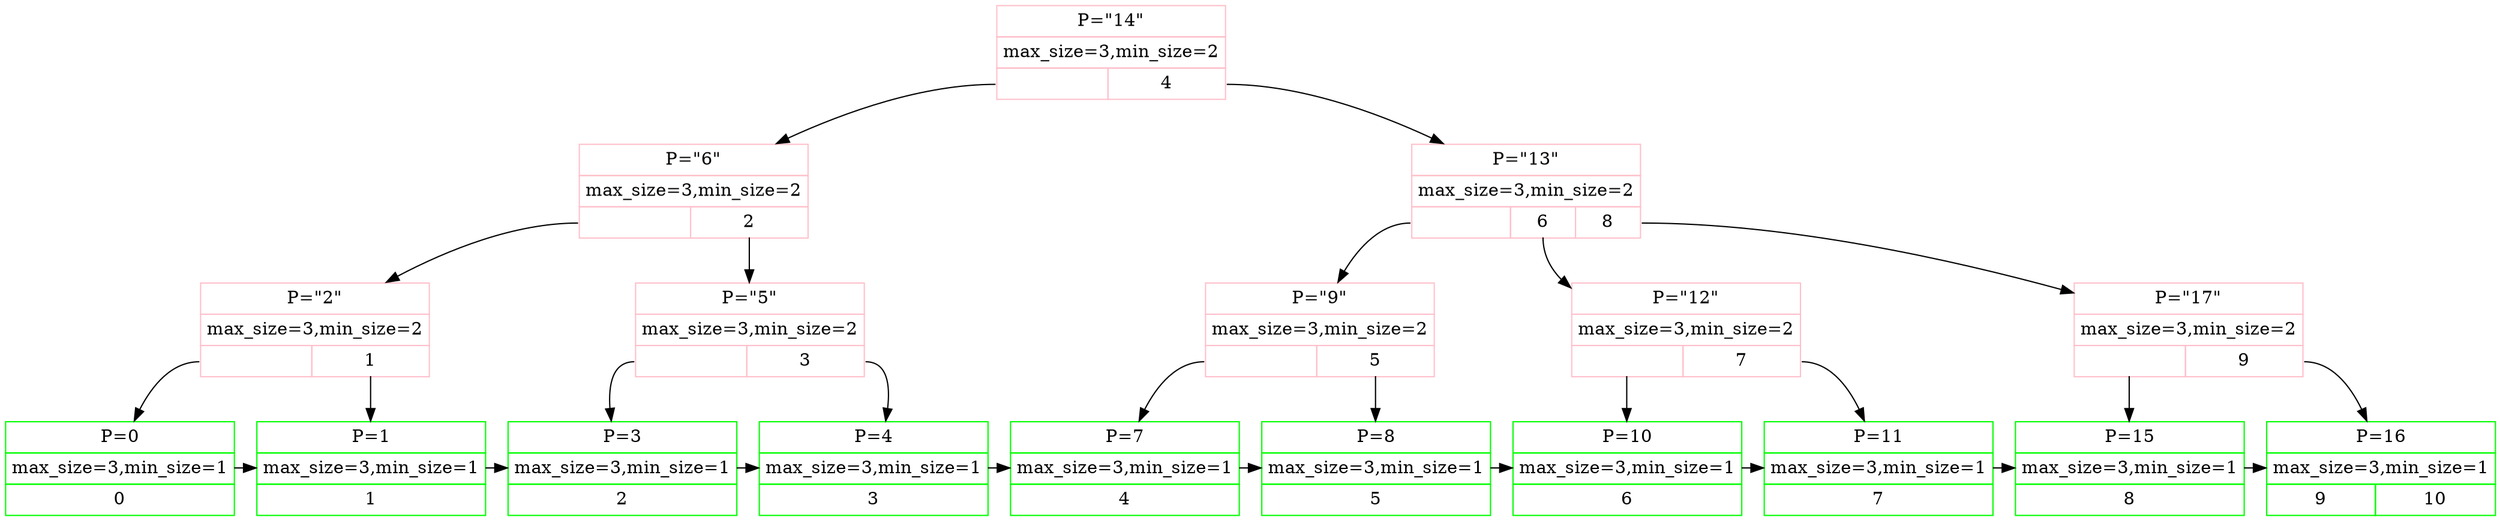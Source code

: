digraph G {INT_14[shape=plain color=pink label=<<TABLE BORDER="0" CELLBORDER="1" CELLSPACING="0" CELLPADDING="4">
<TR><TD COLSPAN="2">P="14"</TD></TR>
<TR><TD COLSPAN="2">max_size=3,min_size=2</TD></TR>
<TR><TD PORT="p6"> </TD>
<TD PORT="p13">4</TD>
</TR></TABLE>>];
INT_6[shape=plain color=pink label=<<TABLE BORDER="0" CELLBORDER="1" CELLSPACING="0" CELLPADDING="4">
<TR><TD COLSPAN="2">P="6"</TD></TR>
<TR><TD COLSPAN="2">max_size=3,min_size=2</TD></TR>
<TR><TD PORT="p2"> </TD>
<TD PORT="p5">2</TD>
</TR></TABLE>>];
INT_14:p6 -> INT_6;
INT_2[shape=plain color=pink label=<<TABLE BORDER="0" CELLBORDER="1" CELLSPACING="0" CELLPADDING="4">
<TR><TD COLSPAN="2">P="2"</TD></TR>
<TR><TD COLSPAN="2">max_size=3,min_size=2</TD></TR>
<TR><TD PORT="p0"> </TD>
<TD PORT="p1">1</TD>
</TR></TABLE>>];
INT_6:p2 -> INT_2;
LEAF_0[shape=plain color=green label=<<TABLE BORDER="0" CELLBORDER="1" CELLSPACING="0" CELLPADDING="4">
<TR><TD COLSPAN="1">P=0</TD></TR>
<TR><TD COLSPAN="1">max_size=3,min_size=1</TD></TR>
<TR><TD>0</TD>
</TR></TABLE>>];
LEAF_0 -> LEAF_1;
{rank=same LEAF_0 LEAF_1};
INT_2:p0 -> LEAF_0;
LEAF_1[shape=plain color=green label=<<TABLE BORDER="0" CELLBORDER="1" CELLSPACING="0" CELLPADDING="4">
<TR><TD COLSPAN="1">P=1</TD></TR>
<TR><TD COLSPAN="1">max_size=3,min_size=1</TD></TR>
<TR><TD>1</TD>
</TR></TABLE>>];
LEAF_1 -> LEAF_3;
{rank=same LEAF_1 LEAF_3};
INT_2:p1 -> LEAF_1;
INT_5[shape=plain color=pink label=<<TABLE BORDER="0" CELLBORDER="1" CELLSPACING="0" CELLPADDING="4">
<TR><TD COLSPAN="2">P="5"</TD></TR>
<TR><TD COLSPAN="2">max_size=3,min_size=2</TD></TR>
<TR><TD PORT="p3"> </TD>
<TD PORT="p4">3</TD>
</TR></TABLE>>];
INT_6:p5 -> INT_5;
LEAF_3[shape=plain color=green label=<<TABLE BORDER="0" CELLBORDER="1" CELLSPACING="0" CELLPADDING="4">
<TR><TD COLSPAN="1">P=3</TD></TR>
<TR><TD COLSPAN="1">max_size=3,min_size=1</TD></TR>
<TR><TD>2</TD>
</TR></TABLE>>];
LEAF_3 -> LEAF_4;
{rank=same LEAF_3 LEAF_4};
INT_5:p3 -> LEAF_3;
LEAF_4[shape=plain color=green label=<<TABLE BORDER="0" CELLBORDER="1" CELLSPACING="0" CELLPADDING="4">
<TR><TD COLSPAN="1">P=4</TD></TR>
<TR><TD COLSPAN="1">max_size=3,min_size=1</TD></TR>
<TR><TD>3</TD>
</TR></TABLE>>];
LEAF_4 -> LEAF_7;
{rank=same LEAF_4 LEAF_7};
INT_5:p4 -> LEAF_4;
{rank=same INT_5 INT_5};
INT_13[shape=plain color=pink label=<<TABLE BORDER="0" CELLBORDER="1" CELLSPACING="0" CELLPADDING="4">
<TR><TD COLSPAN="3">P="13"</TD></TR>
<TR><TD COLSPAN="3">max_size=3,min_size=2</TD></TR>
<TR><TD PORT="p9"> </TD>
<TD PORT="p12">6</TD>
<TD PORT="p17">8</TD>
</TR></TABLE>>];
INT_14:p13 -> INT_13;
INT_9[shape=plain color=pink label=<<TABLE BORDER="0" CELLBORDER="1" CELLSPACING="0" CELLPADDING="4">
<TR><TD COLSPAN="2">P="9"</TD></TR>
<TR><TD COLSPAN="2">max_size=3,min_size=2</TD></TR>
<TR><TD PORT="p7"> </TD>
<TD PORT="p8">5</TD>
</TR></TABLE>>];
INT_13:p9 -> INT_9;
LEAF_7[shape=plain color=green label=<<TABLE BORDER="0" CELLBORDER="1" CELLSPACING="0" CELLPADDING="4">
<TR><TD COLSPAN="1">P=7</TD></TR>
<TR><TD COLSPAN="1">max_size=3,min_size=1</TD></TR>
<TR><TD>4</TD>
</TR></TABLE>>];
LEAF_7 -> LEAF_8;
{rank=same LEAF_7 LEAF_8};
INT_9:p7 -> LEAF_7;
LEAF_8[shape=plain color=green label=<<TABLE BORDER="0" CELLBORDER="1" CELLSPACING="0" CELLPADDING="4">
<TR><TD COLSPAN="1">P=8</TD></TR>
<TR><TD COLSPAN="1">max_size=3,min_size=1</TD></TR>
<TR><TD>5</TD>
</TR></TABLE>>];
LEAF_8 -> LEAF_10;
{rank=same LEAF_8 LEAF_10};
INT_9:p8 -> LEAF_8;
INT_12[shape=plain color=pink label=<<TABLE BORDER="0" CELLBORDER="1" CELLSPACING="0" CELLPADDING="4">
<TR><TD COLSPAN="2">P="12"</TD></TR>
<TR><TD COLSPAN="2">max_size=3,min_size=2</TD></TR>
<TR><TD PORT="p10"> </TD>
<TD PORT="p11">7</TD>
</TR></TABLE>>];
INT_13:p12 -> INT_12;
LEAF_10[shape=plain color=green label=<<TABLE BORDER="0" CELLBORDER="1" CELLSPACING="0" CELLPADDING="4">
<TR><TD COLSPAN="1">P=10</TD></TR>
<TR><TD COLSPAN="1">max_size=3,min_size=1</TD></TR>
<TR><TD>6</TD>
</TR></TABLE>>];
LEAF_10 -> LEAF_11;
{rank=same LEAF_10 LEAF_11};
INT_12:p10 -> LEAF_10;
LEAF_11[shape=plain color=green label=<<TABLE BORDER="0" CELLBORDER="1" CELLSPACING="0" CELLPADDING="4">
<TR><TD COLSPAN="1">P=11</TD></TR>
<TR><TD COLSPAN="1">max_size=3,min_size=1</TD></TR>
<TR><TD>7</TD>
</TR></TABLE>>];
LEAF_11 -> LEAF_15;
{rank=same LEAF_11 LEAF_15};
INT_12:p11 -> LEAF_11;
{rank=same INT_12 INT_12};
INT_17[shape=plain color=pink label=<<TABLE BORDER="0" CELLBORDER="1" CELLSPACING="0" CELLPADDING="4">
<TR><TD COLSPAN="2">P="17"</TD></TR>
<TR><TD COLSPAN="2">max_size=3,min_size=2</TD></TR>
<TR><TD PORT="p15"> </TD>
<TD PORT="p16">9</TD>
</TR></TABLE>>];
INT_13:p17 -> INT_17;
LEAF_15[shape=plain color=green label=<<TABLE BORDER="0" CELLBORDER="1" CELLSPACING="0" CELLPADDING="4">
<TR><TD COLSPAN="1">P=15</TD></TR>
<TR><TD COLSPAN="1">max_size=3,min_size=1</TD></TR>
<TR><TD>8</TD>
</TR></TABLE>>];
LEAF_15 -> LEAF_16;
{rank=same LEAF_15 LEAF_16};
INT_17:p15 -> LEAF_15;
LEAF_16[shape=plain color=green label=<<TABLE BORDER="0" CELLBORDER="1" CELLSPACING="0" CELLPADDING="4">
<TR><TD COLSPAN="2">P=16</TD></TR>
<TR><TD COLSPAN="2">max_size=3,min_size=1</TD></TR>
<TR><TD>9</TD>
<TD>10</TD>
</TR></TABLE>>];
INT_17:p16 -> LEAF_16;
{rank=same INT_17 INT_17};
{rank=same INT_13 INT_13};
}